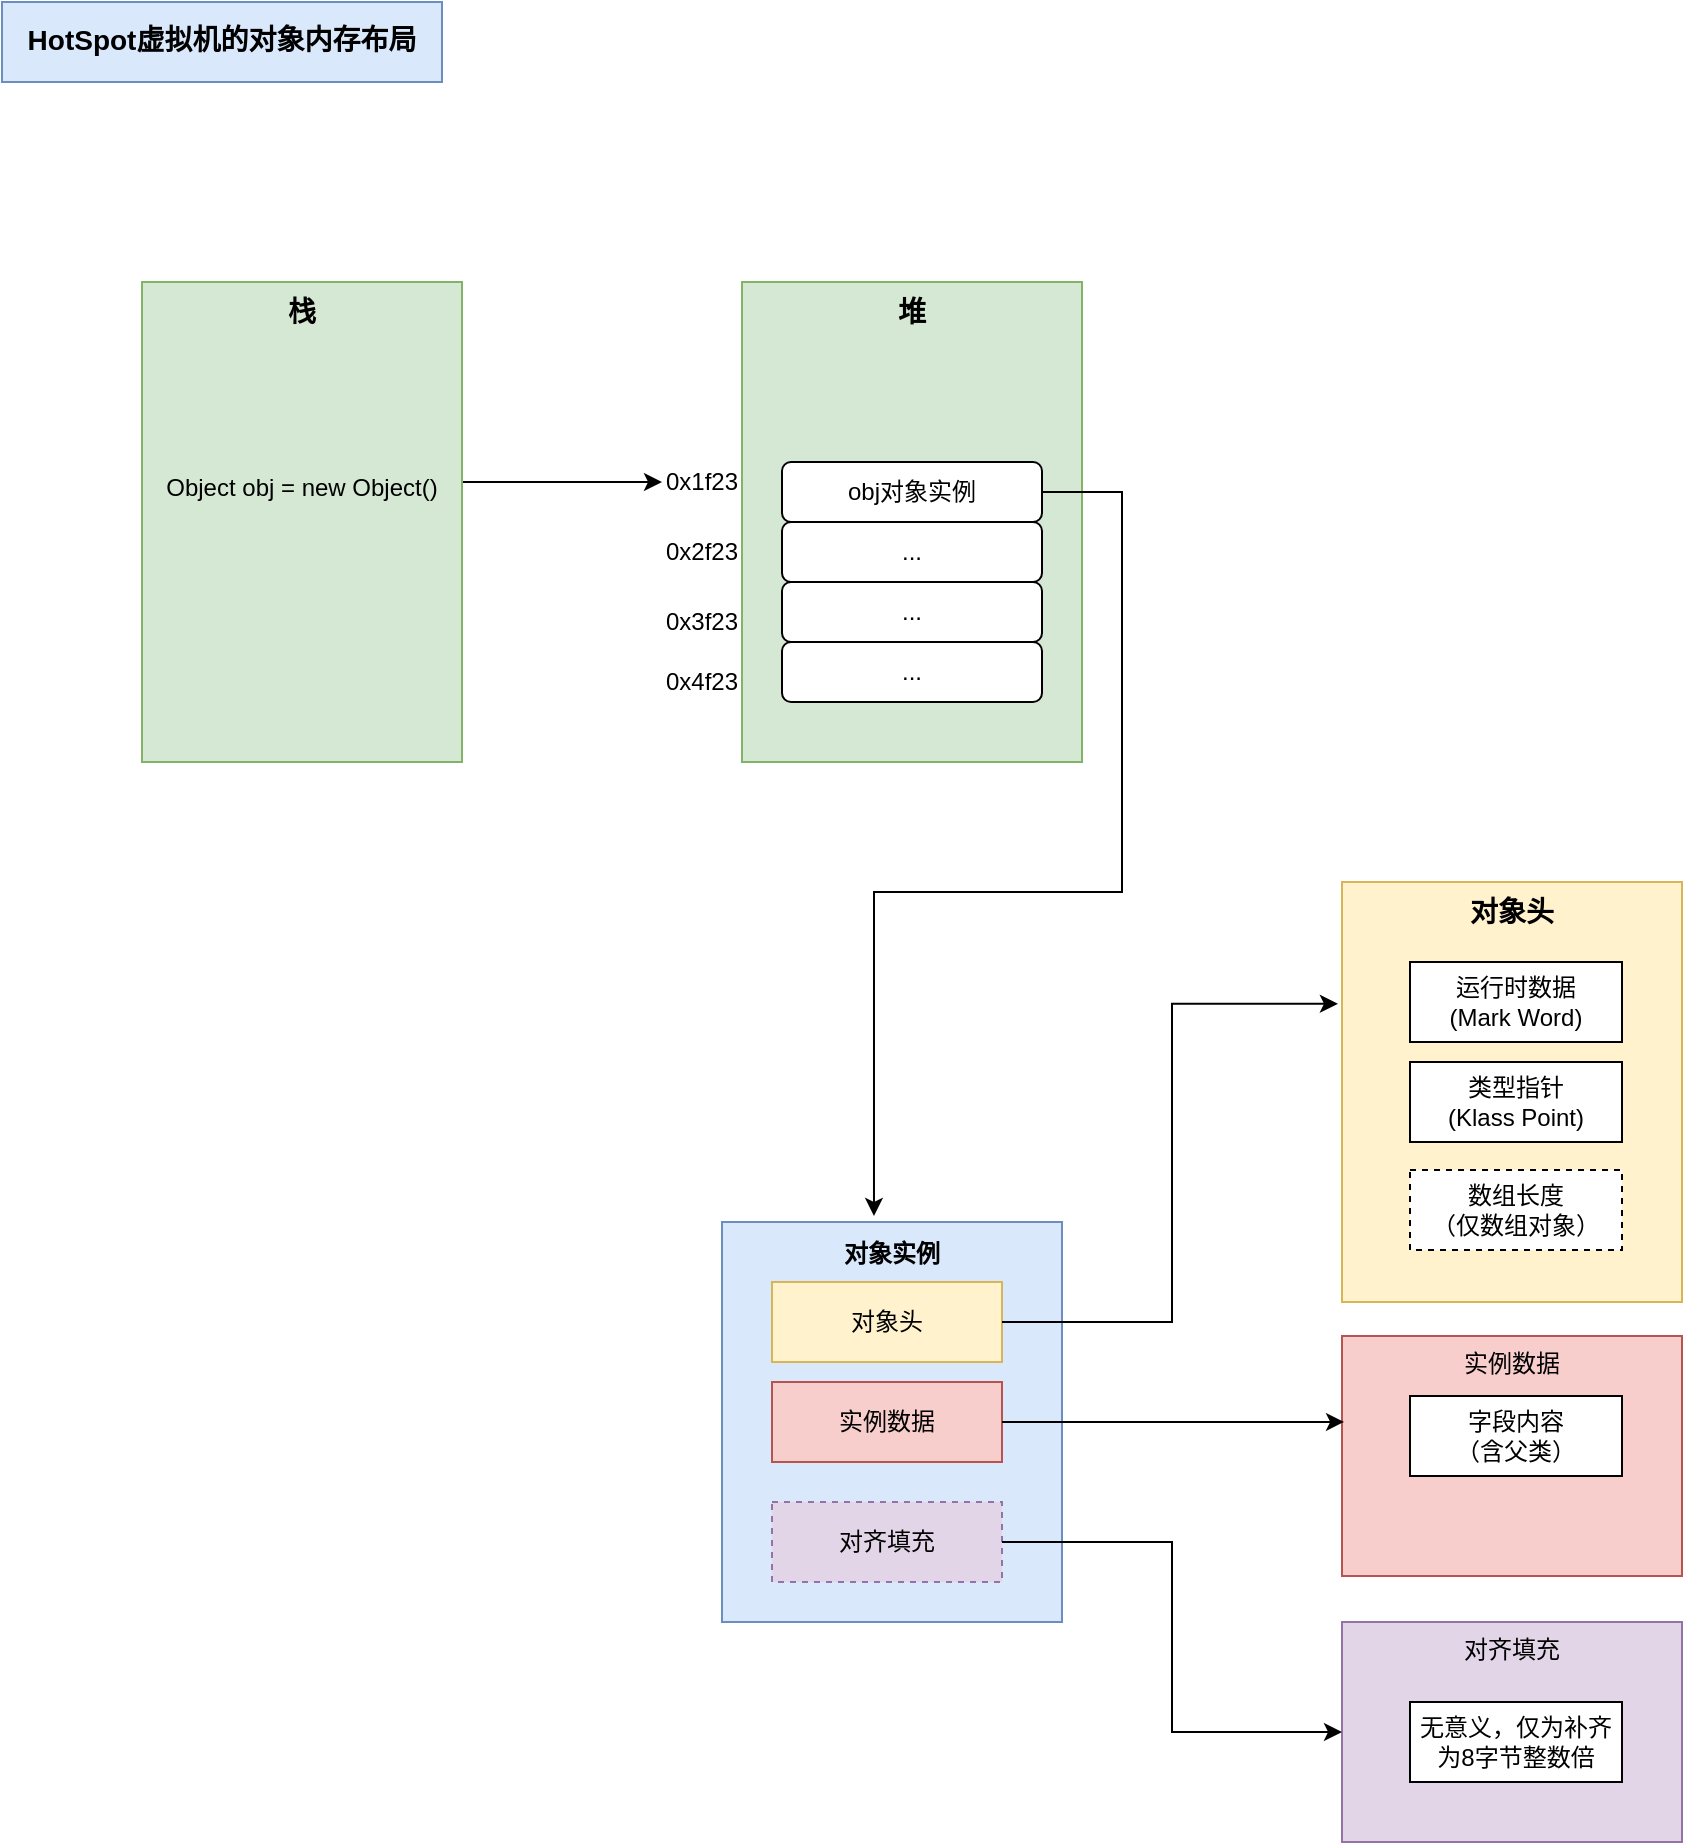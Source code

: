 <mxfile version="14.4.2" type="device"><diagram id="prtHgNgQTEPvFCAcTncT" name="Page-1"><mxGraphModel dx="868" dy="450" grid="1" gridSize="10" guides="1" tooltips="1" connect="1" arrows="1" fold="1" page="1" pageScale="1" pageWidth="827" pageHeight="1169" math="0" shadow="0"><root><mxCell id="0"/><mxCell id="1" parent="0"/><mxCell id="B2XO-9viWH7zZC_KhTM4-8" value="&lt;b style=&quot;line-height: 130%&quot;&gt;&lt;font style=&quot;font-size: 14px&quot;&gt;HotSpot虚拟机的对象内存布局&lt;/font&gt;&lt;/b&gt;" style="rounded=0;whiteSpace=wrap;html=1;align=center;fillColor=#dae8fc;strokeColor=#6c8ebf;" parent="1" vertex="1"><mxGeometry x="30" y="20" width="220" height="40" as="geometry"/></mxCell><mxCell id="BRjw6HZzTM2X6l6mecIu-10" style="edgeStyle=orthogonalEdgeStyle;rounded=0;orthogonalLoop=1;jettySize=auto;html=1;" edge="1" parent="1" source="BRjw6HZzTM2X6l6mecIu-1"><mxGeometry relative="1" as="geometry"><mxPoint x="360" y="260" as="targetPoint"/><Array as="points"><mxPoint x="360" y="260"/></Array></mxGeometry></mxCell><mxCell id="BRjw6HZzTM2X6l6mecIu-1" value="&lt;b&gt;&lt;font style=&quot;font-size: 14px&quot;&gt;栈&lt;/font&gt;&lt;/b&gt;&lt;br&gt;&lt;br&gt;&lt;br&gt;&lt;br&gt;&lt;br&gt;&lt;br&gt;Object obj = new Object()" style="rounded=0;whiteSpace=wrap;html=1;align=center;verticalAlign=top;fillColor=#d5e8d4;strokeColor=#82b366;" vertex="1" parent="1"><mxGeometry x="100" y="160" width="160" height="240" as="geometry"/></mxCell><mxCell id="BRjw6HZzTM2X6l6mecIu-3" value="" style="group" vertex="1" connectable="0" parent="1"><mxGeometry x="390" y="460" width="480" height="480" as="geometry"/></mxCell><mxCell id="B2XO-9viWH7zZC_KhTM4-3" value="&lt;b style=&quot;line-height: 150%&quot;&gt;对象实例&lt;/b&gt;" style="rounded=0;whiteSpace=wrap;html=1;align=center;verticalAlign=top;fillColor=#dae8fc;strokeColor=#6c8ebf;" parent="BRjw6HZzTM2X6l6mecIu-3" vertex="1"><mxGeometry y="170" width="170" height="200" as="geometry"/></mxCell><mxCell id="B2XO-9viWH7zZC_KhTM4-4" value="对象头" style="rounded=0;whiteSpace=wrap;html=1;align=center;fillColor=#fff2cc;strokeColor=#d6b656;" parent="BRjw6HZzTM2X6l6mecIu-3" vertex="1"><mxGeometry x="25" y="200" width="115" height="40" as="geometry"/></mxCell><mxCell id="B2XO-9viWH7zZC_KhTM4-5" value="对齐填充" style="rounded=0;whiteSpace=wrap;html=1;align=center;fillColor=#e1d5e7;strokeColor=#9673a6;dashed=1;" parent="BRjw6HZzTM2X6l6mecIu-3" vertex="1"><mxGeometry x="25" y="310" width="115" height="40" as="geometry"/></mxCell><mxCell id="B2XO-9viWH7zZC_KhTM4-6" value="实例数据" style="rounded=0;whiteSpace=wrap;html=1;align=center;fillColor=#f8cecc;strokeColor=#b85450;" parent="BRjw6HZzTM2X6l6mecIu-3" vertex="1"><mxGeometry x="25" y="250" width="115" height="40" as="geometry"/></mxCell><mxCell id="B2XO-9viWH7zZC_KhTM4-9" value="&lt;b&gt;&lt;font style=&quot;font-size: 14px&quot;&gt;对象头&lt;/font&gt;&lt;/b&gt;" style="rounded=0;whiteSpace=wrap;html=1;align=center;horizontal=1;verticalAlign=top;fillColor=#fff2cc;strokeColor=#d6b656;" parent="BRjw6HZzTM2X6l6mecIu-3" vertex="1"><mxGeometry x="310" width="170" height="210" as="geometry"/></mxCell><mxCell id="B2XO-9viWH7zZC_KhTM4-13" style="edgeStyle=orthogonalEdgeStyle;rounded=0;orthogonalLoop=1;jettySize=auto;html=1;entryX=-0.012;entryY=0.29;entryDx=0;entryDy=0;entryPerimeter=0;" parent="BRjw6HZzTM2X6l6mecIu-3" source="B2XO-9viWH7zZC_KhTM4-4" target="B2XO-9viWH7zZC_KhTM4-9" edge="1"><mxGeometry relative="1" as="geometry"/></mxCell><mxCell id="B2XO-9viWH7zZC_KhTM4-10" value="运行时数据&lt;br&gt;(Mark Word)" style="rounded=0;whiteSpace=wrap;html=1;align=center;" parent="BRjw6HZzTM2X6l6mecIu-3" vertex="1"><mxGeometry x="344" y="40" width="106" height="40" as="geometry"/></mxCell><mxCell id="B2XO-9viWH7zZC_KhTM4-14" value="类型指针&lt;br&gt;(Klass Point)" style="rounded=0;whiteSpace=wrap;html=1;align=center;" parent="BRjw6HZzTM2X6l6mecIu-3" vertex="1"><mxGeometry x="344" y="90" width="106" height="40" as="geometry"/></mxCell><mxCell id="B2XO-9viWH7zZC_KhTM4-15" value="数组长度&lt;br&gt;（仅数组对象）" style="rounded=0;whiteSpace=wrap;html=1;align=center;dashed=1;" parent="BRjw6HZzTM2X6l6mecIu-3" vertex="1"><mxGeometry x="344" y="144" width="106" height="40" as="geometry"/></mxCell><mxCell id="B2XO-9viWH7zZC_KhTM4-21" value="实例数据" style="rounded=0;whiteSpace=wrap;html=1;align=center;verticalAlign=top;fillColor=#f8cecc;strokeColor=#b85450;" parent="BRjw6HZzTM2X6l6mecIu-3" vertex="1"><mxGeometry x="310" y="227" width="170" height="120" as="geometry"/></mxCell><mxCell id="B2XO-9viWH7zZC_KhTM4-25" style="edgeStyle=orthogonalEdgeStyle;rounded=0;orthogonalLoop=1;jettySize=auto;html=1;entryX=0.006;entryY=0.358;entryDx=0;entryDy=0;entryPerimeter=0;" parent="BRjw6HZzTM2X6l6mecIu-3" source="B2XO-9viWH7zZC_KhTM4-6" target="B2XO-9viWH7zZC_KhTM4-21" edge="1"><mxGeometry relative="1" as="geometry"/></mxCell><mxCell id="B2XO-9viWH7zZC_KhTM4-22" value="字段内容&lt;br&gt;（含父类）" style="rounded=0;whiteSpace=wrap;html=1;align=center;" parent="BRjw6HZzTM2X6l6mecIu-3" vertex="1"><mxGeometry x="344" y="257" width="106" height="40" as="geometry"/></mxCell><mxCell id="B2XO-9viWH7zZC_KhTM4-26" value="对齐填充" style="rounded=0;whiteSpace=wrap;html=1;align=center;verticalAlign=top;fillColor=#e1d5e7;strokeColor=#9673a6;" parent="BRjw6HZzTM2X6l6mecIu-3" vertex="1"><mxGeometry x="310" y="370" width="170" height="110" as="geometry"/></mxCell><mxCell id="B2XO-9viWH7zZC_KhTM4-28" style="edgeStyle=orthogonalEdgeStyle;rounded=0;orthogonalLoop=1;jettySize=auto;html=1;entryX=0;entryY=0.5;entryDx=0;entryDy=0;" parent="BRjw6HZzTM2X6l6mecIu-3" source="B2XO-9viWH7zZC_KhTM4-5" target="B2XO-9viWH7zZC_KhTM4-26" edge="1"><mxGeometry relative="1" as="geometry"/></mxCell><mxCell id="B2XO-9viWH7zZC_KhTM4-27" value="无意义，仅为补齐为8字节整数倍" style="rounded=0;whiteSpace=wrap;html=1;align=center;" parent="BRjw6HZzTM2X6l6mecIu-3" vertex="1"><mxGeometry x="344" y="410" width="106" height="40" as="geometry"/></mxCell><mxCell id="BRjw6HZzTM2X6l6mecIu-5" value="&lt;span style=&quot;font-size: 14px&quot;&gt;&lt;b&gt;堆&lt;/b&gt;&lt;/span&gt;&lt;br&gt;&lt;br&gt;&lt;br&gt;&lt;br&gt;&lt;br&gt;&lt;br&gt;" style="rounded=0;whiteSpace=wrap;html=1;align=center;verticalAlign=top;fillColor=#d5e8d4;strokeColor=#82b366;" vertex="1" parent="1"><mxGeometry x="400" y="160" width="170" height="240" as="geometry"/></mxCell><mxCell id="BRjw6HZzTM2X6l6mecIu-16" style="edgeStyle=orthogonalEdgeStyle;rounded=0;orthogonalLoop=1;jettySize=auto;html=1;entryX=0.447;entryY=-0.015;entryDx=0;entryDy=0;entryPerimeter=0;" edge="1" parent="1" source="BRjw6HZzTM2X6l6mecIu-6" target="B2XO-9viWH7zZC_KhTM4-3"><mxGeometry relative="1" as="geometry"><Array as="points"><mxPoint x="590" y="265"/><mxPoint x="590" y="465"/><mxPoint x="466" y="465"/></Array></mxGeometry></mxCell><mxCell id="BRjw6HZzTM2X6l6mecIu-6" value="obj对象实例" style="rounded=1;whiteSpace=wrap;html=1;align=center;" vertex="1" parent="1"><mxGeometry x="420" y="250" width="130" height="30" as="geometry"/></mxCell><mxCell id="BRjw6HZzTM2X6l6mecIu-7" value="..." style="rounded=1;whiteSpace=wrap;html=1;align=center;" vertex="1" parent="1"><mxGeometry x="420" y="280" width="130" height="30" as="geometry"/></mxCell><mxCell id="BRjw6HZzTM2X6l6mecIu-8" value="..." style="rounded=1;whiteSpace=wrap;html=1;align=center;" vertex="1" parent="1"><mxGeometry x="420" y="310" width="130" height="30" as="geometry"/></mxCell><mxCell id="BRjw6HZzTM2X6l6mecIu-9" value="..." style="rounded=1;whiteSpace=wrap;html=1;align=center;" vertex="1" parent="1"><mxGeometry x="420" y="340" width="130" height="30" as="geometry"/></mxCell><UserObject label="0x1f23" placeholders="1" name="Variable" id="BRjw6HZzTM2X6l6mecIu-12"><mxCell style="text;html=1;strokeColor=none;fillColor=none;align=center;verticalAlign=middle;whiteSpace=wrap;overflow=hidden;" vertex="1" parent="1"><mxGeometry x="350" y="250" width="60" height="20" as="geometry"/></mxCell></UserObject><UserObject label="0x2f23" placeholders="1" name="Variable" id="BRjw6HZzTM2X6l6mecIu-13"><mxCell style="text;html=1;strokeColor=none;fillColor=none;align=center;verticalAlign=middle;whiteSpace=wrap;overflow=hidden;" vertex="1" parent="1"><mxGeometry x="350" y="285" width="60" height="20" as="geometry"/></mxCell></UserObject><UserObject label="0x3f23" placeholders="1" name="Variable" id="BRjw6HZzTM2X6l6mecIu-14"><mxCell style="text;html=1;strokeColor=none;fillColor=none;align=center;verticalAlign=middle;whiteSpace=wrap;overflow=hidden;" vertex="1" parent="1"><mxGeometry x="350" y="320" width="60" height="20" as="geometry"/></mxCell></UserObject><UserObject label="0x4f23" placeholders="1" name="Variable" id="BRjw6HZzTM2X6l6mecIu-15"><mxCell style="text;html=1;strokeColor=none;fillColor=none;align=center;verticalAlign=middle;whiteSpace=wrap;overflow=hidden;" vertex="1" parent="1"><mxGeometry x="350" y="350" width="60" height="20" as="geometry"/></mxCell></UserObject></root></mxGraphModel></diagram></mxfile>